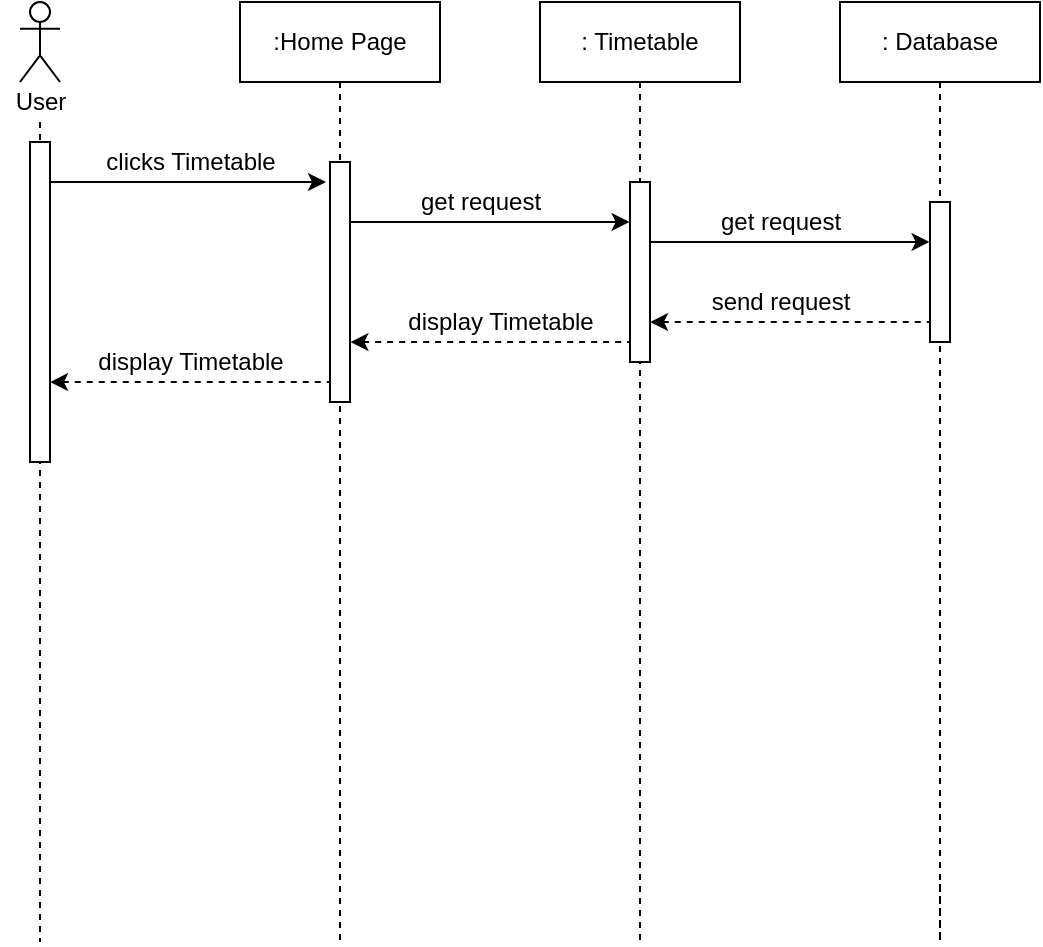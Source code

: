<mxfile version="14.9.8" type="github">
  <diagram id="OsFwVKuo2DZqgoOdoQ98" name="Page-1">
    <mxGraphModel dx="1888" dy="548" grid="1" gridSize="10" guides="1" tooltips="1" connect="1" arrows="1" fold="1" page="1" pageScale="1" pageWidth="850" pageHeight="1100" math="0" shadow="0">
      <root>
        <mxCell id="0" />
        <mxCell id="1" parent="0" />
        <mxCell id="qXeoNUvEln3ZgCdRdpqD-1" style="edgeStyle=orthogonalEdgeStyle;rounded=0;orthogonalLoop=1;jettySize=auto;html=1;endArrow=none;endFill=0;dashed=1;" edge="1" parent="1" source="qXeoNUvEln3ZgCdRdpqD-30">
          <mxGeometry relative="1" as="geometry">
            <mxPoint x="-750" y="560" as="targetPoint" />
            <mxPoint x="-750.5" y="-100.5" as="sourcePoint" />
            <Array as="points" />
          </mxGeometry>
        </mxCell>
        <mxCell id="qXeoNUvEln3ZgCdRdpqD-2" value="" style="shape=umlActor;verticalLabelPosition=bottom;verticalAlign=top;html=1;outlineConnect=0;" vertex="1" parent="1">
          <mxGeometry x="-760" y="90" width="20" height="40" as="geometry" />
        </mxCell>
        <mxCell id="qXeoNUvEln3ZgCdRdpqD-3" style="edgeStyle=orthogonalEdgeStyle;rounded=0;orthogonalLoop=1;jettySize=auto;html=1;endArrow=none;endFill=0;dashed=1;" edge="1" parent="1" source="qXeoNUvEln3ZgCdRdpqD-4">
          <mxGeometry relative="1" as="geometry">
            <mxPoint x="-600" y="560" as="targetPoint" />
          </mxGeometry>
        </mxCell>
        <mxCell id="qXeoNUvEln3ZgCdRdpqD-4" value=":Home Page" style="rounded=0;whiteSpace=wrap;html=1;" vertex="1" parent="1">
          <mxGeometry x="-650" y="90" width="100" height="40" as="geometry" />
        </mxCell>
        <mxCell id="qXeoNUvEln3ZgCdRdpqD-7" style="edgeStyle=orthogonalEdgeStyle;rounded=0;orthogonalLoop=1;jettySize=auto;html=1;endArrow=none;endFill=0;dashed=1;" edge="1" parent="1" source="qXeoNUvEln3ZgCdRdpqD-8">
          <mxGeometry relative="1" as="geometry">
            <mxPoint x="-450" y="560" as="targetPoint" />
          </mxGeometry>
        </mxCell>
        <mxCell id="qXeoNUvEln3ZgCdRdpqD-8" value=": Timetable" style="rounded=0;whiteSpace=wrap;html=1;" vertex="1" parent="1">
          <mxGeometry x="-500" y="90" width="100" height="40" as="geometry" />
        </mxCell>
        <mxCell id="qXeoNUvEln3ZgCdRdpqD-9" value="" style="endArrow=classic;html=1;" edge="1" parent="1">
          <mxGeometry width="50" height="50" relative="1" as="geometry">
            <mxPoint x="-750" y="180" as="sourcePoint" />
            <mxPoint x="-607" y="180" as="targetPoint" />
          </mxGeometry>
        </mxCell>
        <mxCell id="qXeoNUvEln3ZgCdRdpqD-13" value="clicks Timetable" style="text;html=1;align=center;verticalAlign=middle;resizable=0;points=[];autosize=1;strokeColor=none;" vertex="1" parent="1">
          <mxGeometry x="-725" y="160" width="100" height="20" as="geometry" />
        </mxCell>
        <mxCell id="qXeoNUvEln3ZgCdRdpqD-19" value="" style="html=1;points=[];perimeter=orthogonalPerimeter;fillColor=#ffffff;" vertex="1" parent="1">
          <mxGeometry x="-755" y="160" width="10" height="160" as="geometry" />
        </mxCell>
        <mxCell id="qXeoNUvEln3ZgCdRdpqD-20" value="" style="html=1;points=[];perimeter=orthogonalPerimeter;fillColor=#ffffff;" vertex="1" parent="1">
          <mxGeometry x="-605" y="170" width="10" height="120" as="geometry" />
        </mxCell>
        <mxCell id="qXeoNUvEln3ZgCdRdpqD-21" value="" style="html=1;points=[];perimeter=orthogonalPerimeter;fillColor=#ffffff;" vertex="1" parent="1">
          <mxGeometry x="-455" y="180" width="10" height="90" as="geometry" />
        </mxCell>
        <mxCell id="qXeoNUvEln3ZgCdRdpqD-30" value="User" style="text;html=1;align=center;verticalAlign=middle;resizable=0;points=[];autosize=1;strokeColor=none;" vertex="1" parent="1">
          <mxGeometry x="-770" y="130" width="40" height="20" as="geometry" />
        </mxCell>
        <mxCell id="qXeoNUvEln3ZgCdRdpqD-34" style="edgeStyle=orthogonalEdgeStyle;rounded=0;orthogonalLoop=1;jettySize=auto;html=1;endArrow=none;endFill=0;dashed=1;" edge="1" parent="1" source="qXeoNUvEln3ZgCdRdpqD-35">
          <mxGeometry relative="1" as="geometry">
            <mxPoint x="-300" y="530" as="targetPoint" />
            <Array as="points">
              <mxPoint x="-300" y="560" />
              <mxPoint x="-300" y="560" />
            </Array>
          </mxGeometry>
        </mxCell>
        <mxCell id="qXeoNUvEln3ZgCdRdpqD-35" value=": Database" style="rounded=0;whiteSpace=wrap;html=1;" vertex="1" parent="1">
          <mxGeometry x="-350" y="90" width="100" height="40" as="geometry" />
        </mxCell>
        <mxCell id="qXeoNUvEln3ZgCdRdpqD-42" value="" style="endArrow=classic;html=1;entryX=-0.02;entryY=0.222;entryDx=0;entryDy=0;entryPerimeter=0;" edge="1" parent="1" target="qXeoNUvEln3ZgCdRdpqD-21">
          <mxGeometry width="50" height="50" relative="1" as="geometry">
            <mxPoint x="-595" y="200" as="sourcePoint" />
            <mxPoint x="-490" y="200" as="targetPoint" />
          </mxGeometry>
        </mxCell>
        <mxCell id="qXeoNUvEln3ZgCdRdpqD-44" value="" style="endArrow=none;html=1;entryX=-0.02;entryY=0.222;entryDx=0;entryDy=0;entryPerimeter=0;startArrow=classic;startFill=1;endFill=0;dashed=1;" edge="1" parent="1">
          <mxGeometry width="50" height="50" relative="1" as="geometry">
            <mxPoint x="-745" y="280.02" as="sourcePoint" />
            <mxPoint x="-605.2" y="280" as="targetPoint" />
          </mxGeometry>
        </mxCell>
        <mxCell id="qXeoNUvEln3ZgCdRdpqD-45" value="" style="endArrow=none;html=1;entryX=-0.02;entryY=0.222;entryDx=0;entryDy=0;entryPerimeter=0;endFill=0;startArrow=classic;startFill=1;dashed=1;" edge="1" parent="1">
          <mxGeometry width="50" height="50" relative="1" as="geometry">
            <mxPoint x="-594.8" y="260.02" as="sourcePoint" />
            <mxPoint x="-455.0" y="260" as="targetPoint" />
          </mxGeometry>
        </mxCell>
        <mxCell id="qXeoNUvEln3ZgCdRdpqD-46" value="get request" style="text;html=1;align=center;verticalAlign=middle;resizable=0;points=[];autosize=1;strokeColor=none;" vertex="1" parent="1">
          <mxGeometry x="-570" y="180" width="80" height="20" as="geometry" />
        </mxCell>
        <mxCell id="qXeoNUvEln3ZgCdRdpqD-47" value="" style="html=1;points=[];perimeter=orthogonalPerimeter;fillColor=#ffffff;" vertex="1" parent="1">
          <mxGeometry x="-305" y="190" width="10" height="70" as="geometry" />
        </mxCell>
        <mxCell id="qXeoNUvEln3ZgCdRdpqD-48" value="" style="endArrow=classic;html=1;entryX=-0.02;entryY=0.222;entryDx=0;entryDy=0;entryPerimeter=0;" edge="1" parent="1">
          <mxGeometry width="50" height="50" relative="1" as="geometry">
            <mxPoint x="-445" y="210" as="sourcePoint" />
            <mxPoint x="-305.2" y="209.98" as="targetPoint" />
          </mxGeometry>
        </mxCell>
        <mxCell id="qXeoNUvEln3ZgCdRdpqD-49" value="" style="endArrow=none;html=1;entryX=-0.02;entryY=0.222;entryDx=0;entryDy=0;entryPerimeter=0;startArrow=classic;startFill=1;endFill=0;dashed=1;" edge="1" parent="1">
          <mxGeometry width="50" height="50" relative="1" as="geometry">
            <mxPoint x="-445" y="250.02" as="sourcePoint" />
            <mxPoint x="-305.2" y="250.0" as="targetPoint" />
          </mxGeometry>
        </mxCell>
        <mxCell id="qXeoNUvEln3ZgCdRdpqD-50" value="get request" style="text;html=1;align=center;verticalAlign=middle;resizable=0;points=[];autosize=1;strokeColor=none;" vertex="1" parent="1">
          <mxGeometry x="-420" y="190" width="80" height="20" as="geometry" />
        </mxCell>
        <mxCell id="qXeoNUvEln3ZgCdRdpqD-51" value="send request" style="text;html=1;align=center;verticalAlign=middle;resizable=0;points=[];autosize=1;strokeColor=none;" vertex="1" parent="1">
          <mxGeometry x="-425" y="230" width="90" height="20" as="geometry" />
        </mxCell>
        <mxCell id="qXeoNUvEln3ZgCdRdpqD-52" value="display Timetable" style="text;html=1;align=center;verticalAlign=middle;resizable=0;points=[];autosize=1;strokeColor=none;" vertex="1" parent="1">
          <mxGeometry x="-575" y="240" width="110" height="20" as="geometry" />
        </mxCell>
        <mxCell id="qXeoNUvEln3ZgCdRdpqD-53" value="display Timetable" style="text;html=1;align=center;verticalAlign=middle;resizable=0;points=[];autosize=1;strokeColor=none;" vertex="1" parent="1">
          <mxGeometry x="-730" y="260" width="110" height="20" as="geometry" />
        </mxCell>
      </root>
    </mxGraphModel>
  </diagram>
</mxfile>
